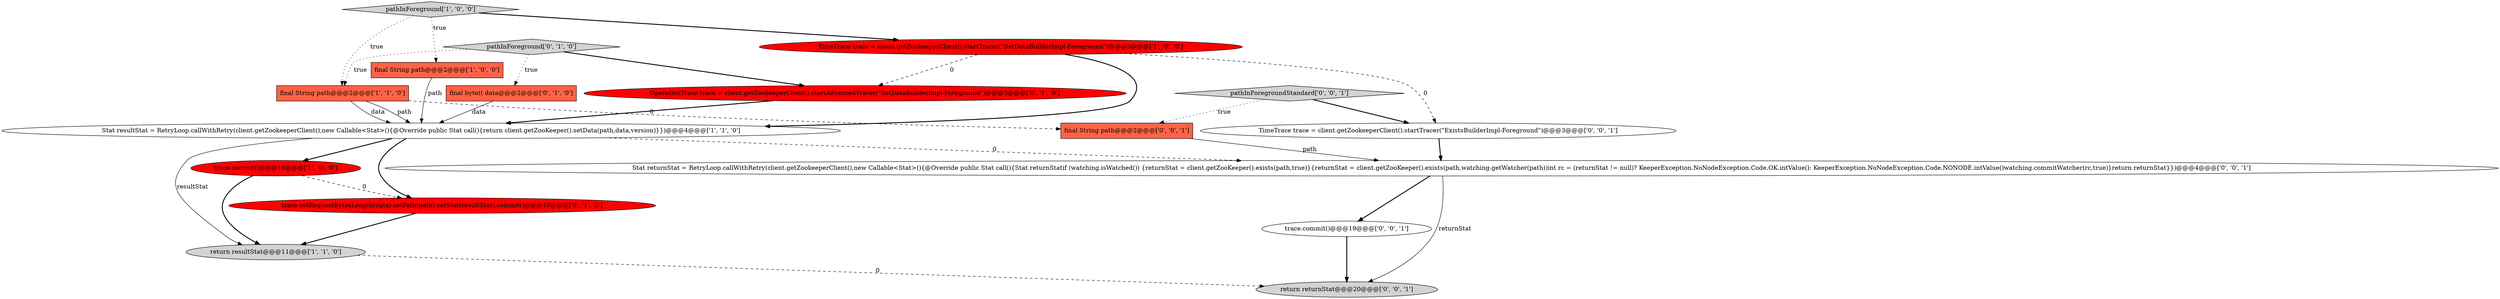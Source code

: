 digraph {
1 [style = filled, label = "TimeTrace trace = client.getZookeeperClient().startTracer(\"SetDataBuilderImpl-Foreground\")@@@3@@@['1', '0', '0']", fillcolor = red, shape = ellipse image = "AAA1AAABBB1BBB"];
4 [style = filled, label = "trace.commit()@@@10@@@['1', '0', '0']", fillcolor = red, shape = ellipse image = "AAA1AAABBB1BBB"];
14 [style = filled, label = "pathInForegroundStandard['0', '0', '1']", fillcolor = lightgray, shape = diamond image = "AAA0AAABBB3BBB"];
12 [style = filled, label = "final String path@@@2@@@['0', '0', '1']", fillcolor = tomato, shape = box image = "AAA0AAABBB3BBB"];
10 [style = filled, label = "final byte(( data@@@2@@@['0', '1', '0']", fillcolor = tomato, shape = box image = "AAA0AAABBB2BBB"];
11 [style = filled, label = "trace.commit()@@@19@@@['0', '0', '1']", fillcolor = white, shape = ellipse image = "AAA0AAABBB3BBB"];
8 [style = filled, label = "trace.setRequestBytesLength(data).setPath(path).setStat(resultStat).commit()@@@10@@@['0', '1', '0']", fillcolor = red, shape = ellipse image = "AAA1AAABBB2BBB"];
2 [style = filled, label = "return resultStat@@@11@@@['1', '1', '0']", fillcolor = lightgray, shape = ellipse image = "AAA0AAABBB1BBB"];
0 [style = filled, label = "final String path@@@2@@@['1', '0', '0']", fillcolor = tomato, shape = box image = "AAA0AAABBB1BBB"];
7 [style = filled, label = "OperationTrace trace = client.getZookeeperClient().startAdvancedTracer(\"SetDataBuilderImpl-Foreground\")@@@3@@@['0', '1', '0']", fillcolor = red, shape = ellipse image = "AAA1AAABBB2BBB"];
9 [style = filled, label = "pathInForeground['0', '1', '0']", fillcolor = lightgray, shape = diamond image = "AAA0AAABBB2BBB"];
16 [style = filled, label = "Stat returnStat = RetryLoop.callWithRetry(client.getZookeeperClient(),new Callable<Stat>(){@Override public Stat call(){Stat returnStatif (watching.isWatched()) {returnStat = client.getZooKeeper().exists(path,true)}{returnStat = client.getZooKeeper().exists(path,watching.getWatcher(path))int rc = (returnStat != null)? KeeperException.NoNodeException.Code.OK.intValue(): KeeperException.NoNodeException.Code.NONODE.intValue()watching.commitWatcher(rc,true)}return returnStat}})@@@4@@@['0', '0', '1']", fillcolor = white, shape = ellipse image = "AAA0AAABBB3BBB"];
15 [style = filled, label = "return returnStat@@@20@@@['0', '0', '1']", fillcolor = lightgray, shape = ellipse image = "AAA0AAABBB3BBB"];
13 [style = filled, label = "TimeTrace trace = client.getZookeeperClient().startTracer(\"ExistsBuilderImpl-Foreground\")@@@3@@@['0', '0', '1']", fillcolor = white, shape = ellipse image = "AAA0AAABBB3BBB"];
3 [style = filled, label = "pathInForeground['1', '0', '0']", fillcolor = lightgray, shape = diamond image = "AAA0AAABBB1BBB"];
5 [style = filled, label = "final String path@@@2@@@['1', '1', '0']", fillcolor = tomato, shape = box image = "AAA0AAABBB1BBB"];
6 [style = filled, label = "Stat resultStat = RetryLoop.callWithRetry(client.getZookeeperClient(),new Callable<Stat>(){@Override public Stat call(){return client.getZooKeeper().setData(path,data,version)}})@@@4@@@['1', '1', '0']", fillcolor = white, shape = ellipse image = "AAA0AAABBB1BBB"];
5->6 [style = solid, label="data"];
5->12 [style = dashed, label="0"];
16->11 [style = bold, label=""];
14->12 [style = dotted, label="true"];
3->1 [style = bold, label=""];
0->6 [style = solid, label="path"];
6->2 [style = solid, label="resultStat"];
16->15 [style = solid, label="returnStat"];
4->2 [style = bold, label=""];
9->7 [style = bold, label=""];
13->16 [style = bold, label=""];
11->15 [style = bold, label=""];
12->16 [style = solid, label="path"];
2->15 [style = dashed, label="0"];
10->6 [style = solid, label="data"];
1->13 [style = dashed, label="0"];
6->4 [style = bold, label=""];
6->16 [style = dashed, label="0"];
1->6 [style = bold, label=""];
3->5 [style = dotted, label="true"];
8->2 [style = bold, label=""];
6->8 [style = bold, label=""];
7->6 [style = bold, label=""];
4->8 [style = dashed, label="0"];
3->0 [style = dotted, label="true"];
5->6 [style = solid, label="path"];
14->13 [style = bold, label=""];
1->7 [style = dashed, label="0"];
9->10 [style = dotted, label="true"];
9->5 [style = dotted, label="true"];
}
